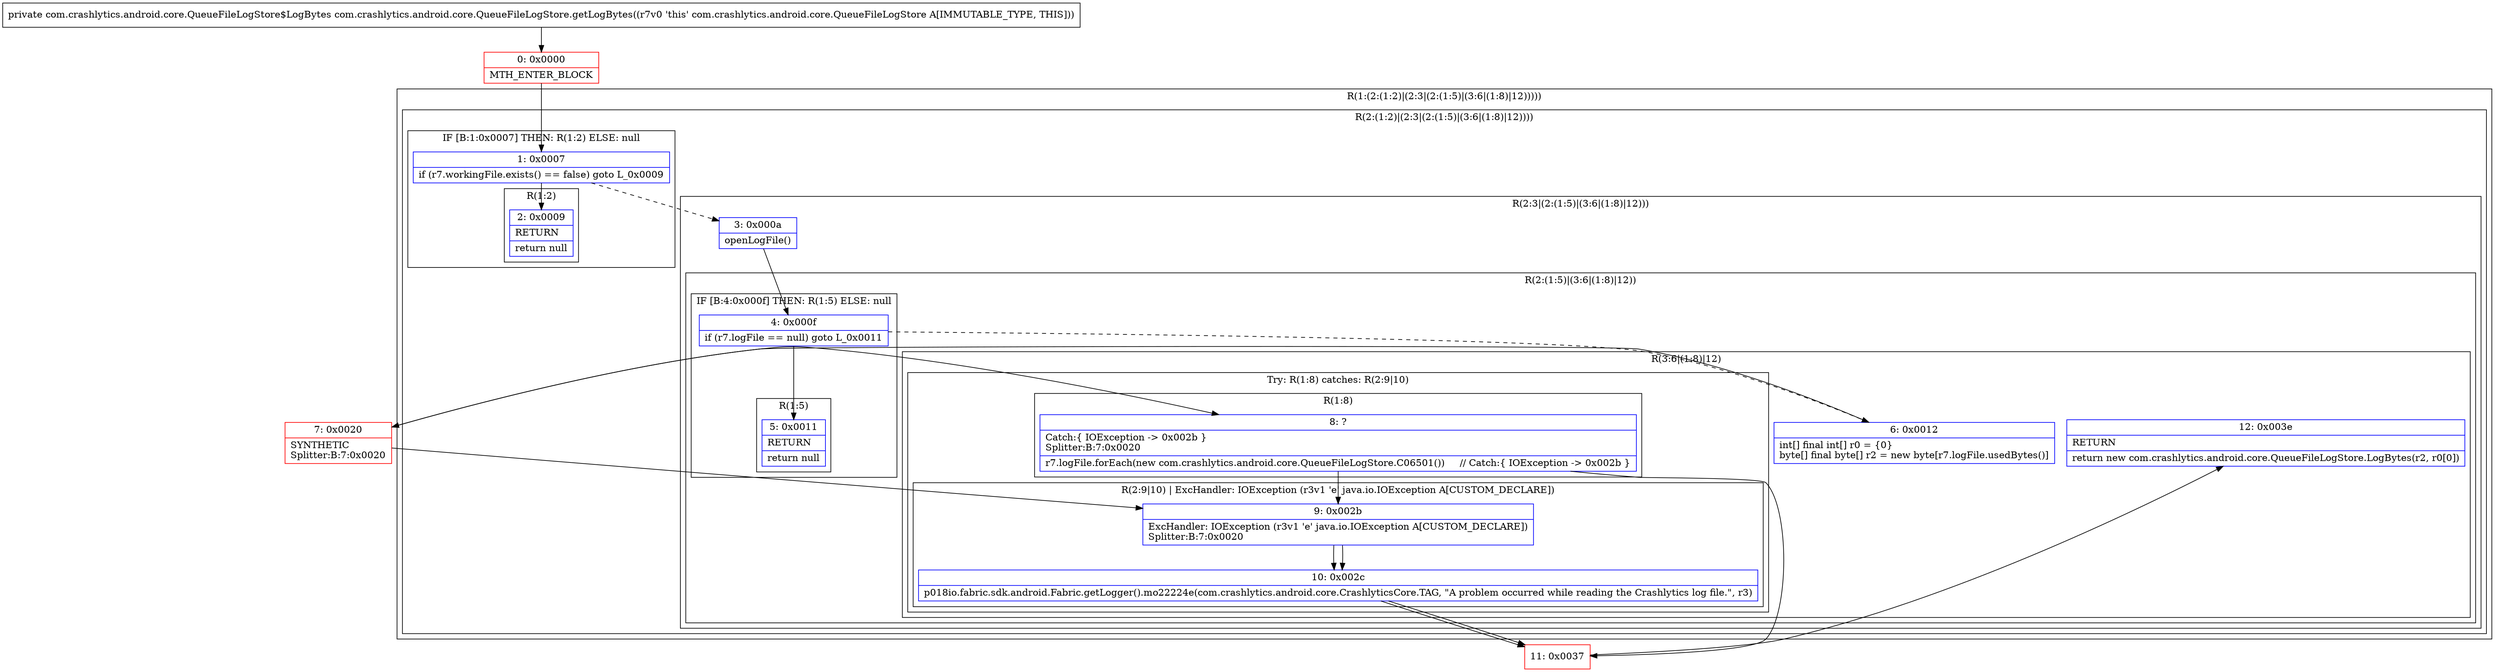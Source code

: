 digraph "CFG forcom.crashlytics.android.core.QueueFileLogStore.getLogBytes()Lcom\/crashlytics\/android\/core\/QueueFileLogStore$LogBytes;" {
subgraph cluster_Region_847771744 {
label = "R(1:(2:(1:2)|(2:3|(2:(1:5)|(3:6|(1:8)|12)))))";
node [shape=record,color=blue];
subgraph cluster_Region_2111658365 {
label = "R(2:(1:2)|(2:3|(2:(1:5)|(3:6|(1:8)|12))))";
node [shape=record,color=blue];
subgraph cluster_IfRegion_1995035497 {
label = "IF [B:1:0x0007] THEN: R(1:2) ELSE: null";
node [shape=record,color=blue];
Node_1 [shape=record,label="{1\:\ 0x0007|if (r7.workingFile.exists() == false) goto L_0x0009\l}"];
subgraph cluster_Region_685206850 {
label = "R(1:2)";
node [shape=record,color=blue];
Node_2 [shape=record,label="{2\:\ 0x0009|RETURN\l|return null\l}"];
}
}
subgraph cluster_Region_622773440 {
label = "R(2:3|(2:(1:5)|(3:6|(1:8)|12)))";
node [shape=record,color=blue];
Node_3 [shape=record,label="{3\:\ 0x000a|openLogFile()\l}"];
subgraph cluster_Region_840918959 {
label = "R(2:(1:5)|(3:6|(1:8)|12))";
node [shape=record,color=blue];
subgraph cluster_IfRegion_173377566 {
label = "IF [B:4:0x000f] THEN: R(1:5) ELSE: null";
node [shape=record,color=blue];
Node_4 [shape=record,label="{4\:\ 0x000f|if (r7.logFile == null) goto L_0x0011\l}"];
subgraph cluster_Region_435898731 {
label = "R(1:5)";
node [shape=record,color=blue];
Node_5 [shape=record,label="{5\:\ 0x0011|RETURN\l|return null\l}"];
}
}
subgraph cluster_Region_725792163 {
label = "R(3:6|(1:8)|12)";
node [shape=record,color=blue];
Node_6 [shape=record,label="{6\:\ 0x0012|int[] final int[] r0 = \{0\}\lbyte[] final byte[] r2 = new byte[r7.logFile.usedBytes()]\l}"];
subgraph cluster_TryCatchRegion_1242609232 {
label = "Try: R(1:8) catches: R(2:9|10)";
node [shape=record,color=blue];
subgraph cluster_Region_1533838884 {
label = "R(1:8)";
node [shape=record,color=blue];
Node_8 [shape=record,label="{8\:\ ?|Catch:\{ IOException \-\> 0x002b \}\lSplitter:B:7:0x0020\l|r7.logFile.forEach(new com.crashlytics.android.core.QueueFileLogStore.C06501())     \/\/ Catch:\{ IOException \-\> 0x002b \}\l}"];
}
subgraph cluster_Region_66818722 {
label = "R(2:9|10) | ExcHandler: IOException (r3v1 'e' java.io.IOException A[CUSTOM_DECLARE])\l";
node [shape=record,color=blue];
Node_9 [shape=record,label="{9\:\ 0x002b|ExcHandler: IOException (r3v1 'e' java.io.IOException A[CUSTOM_DECLARE])\lSplitter:B:7:0x0020\l}"];
Node_10 [shape=record,label="{10\:\ 0x002c|p018io.fabric.sdk.android.Fabric.getLogger().mo22224e(com.crashlytics.android.core.CrashlyticsCore.TAG, \"A problem occurred while reading the Crashlytics log file.\", r3)\l}"];
}
}
Node_12 [shape=record,label="{12\:\ 0x003e|RETURN\l|return new com.crashlytics.android.core.QueueFileLogStore.LogBytes(r2, r0[0])\l}"];
}
}
}
}
}
subgraph cluster_Region_66818722 {
label = "R(2:9|10) | ExcHandler: IOException (r3v1 'e' java.io.IOException A[CUSTOM_DECLARE])\l";
node [shape=record,color=blue];
Node_9 [shape=record,label="{9\:\ 0x002b|ExcHandler: IOException (r3v1 'e' java.io.IOException A[CUSTOM_DECLARE])\lSplitter:B:7:0x0020\l}"];
Node_10 [shape=record,label="{10\:\ 0x002c|p018io.fabric.sdk.android.Fabric.getLogger().mo22224e(com.crashlytics.android.core.CrashlyticsCore.TAG, \"A problem occurred while reading the Crashlytics log file.\", r3)\l}"];
}
Node_0 [shape=record,color=red,label="{0\:\ 0x0000|MTH_ENTER_BLOCK\l}"];
Node_7 [shape=record,color=red,label="{7\:\ 0x0020|SYNTHETIC\lSplitter:B:7:0x0020\l}"];
Node_11 [shape=record,color=red,label="{11\:\ 0x0037}"];
MethodNode[shape=record,label="{private com.crashlytics.android.core.QueueFileLogStore$LogBytes com.crashlytics.android.core.QueueFileLogStore.getLogBytes((r7v0 'this' com.crashlytics.android.core.QueueFileLogStore A[IMMUTABLE_TYPE, THIS])) }"];
MethodNode -> Node_0;
Node_1 -> Node_2;
Node_1 -> Node_3[style=dashed];
Node_3 -> Node_4;
Node_4 -> Node_5;
Node_4 -> Node_6[style=dashed];
Node_6 -> Node_7;
Node_8 -> Node_9;
Node_8 -> Node_11;
Node_9 -> Node_10;
Node_10 -> Node_11;
Node_9 -> Node_10;
Node_10 -> Node_11;
Node_0 -> Node_1;
Node_7 -> Node_8;
Node_7 -> Node_9;
Node_11 -> Node_12;
}

